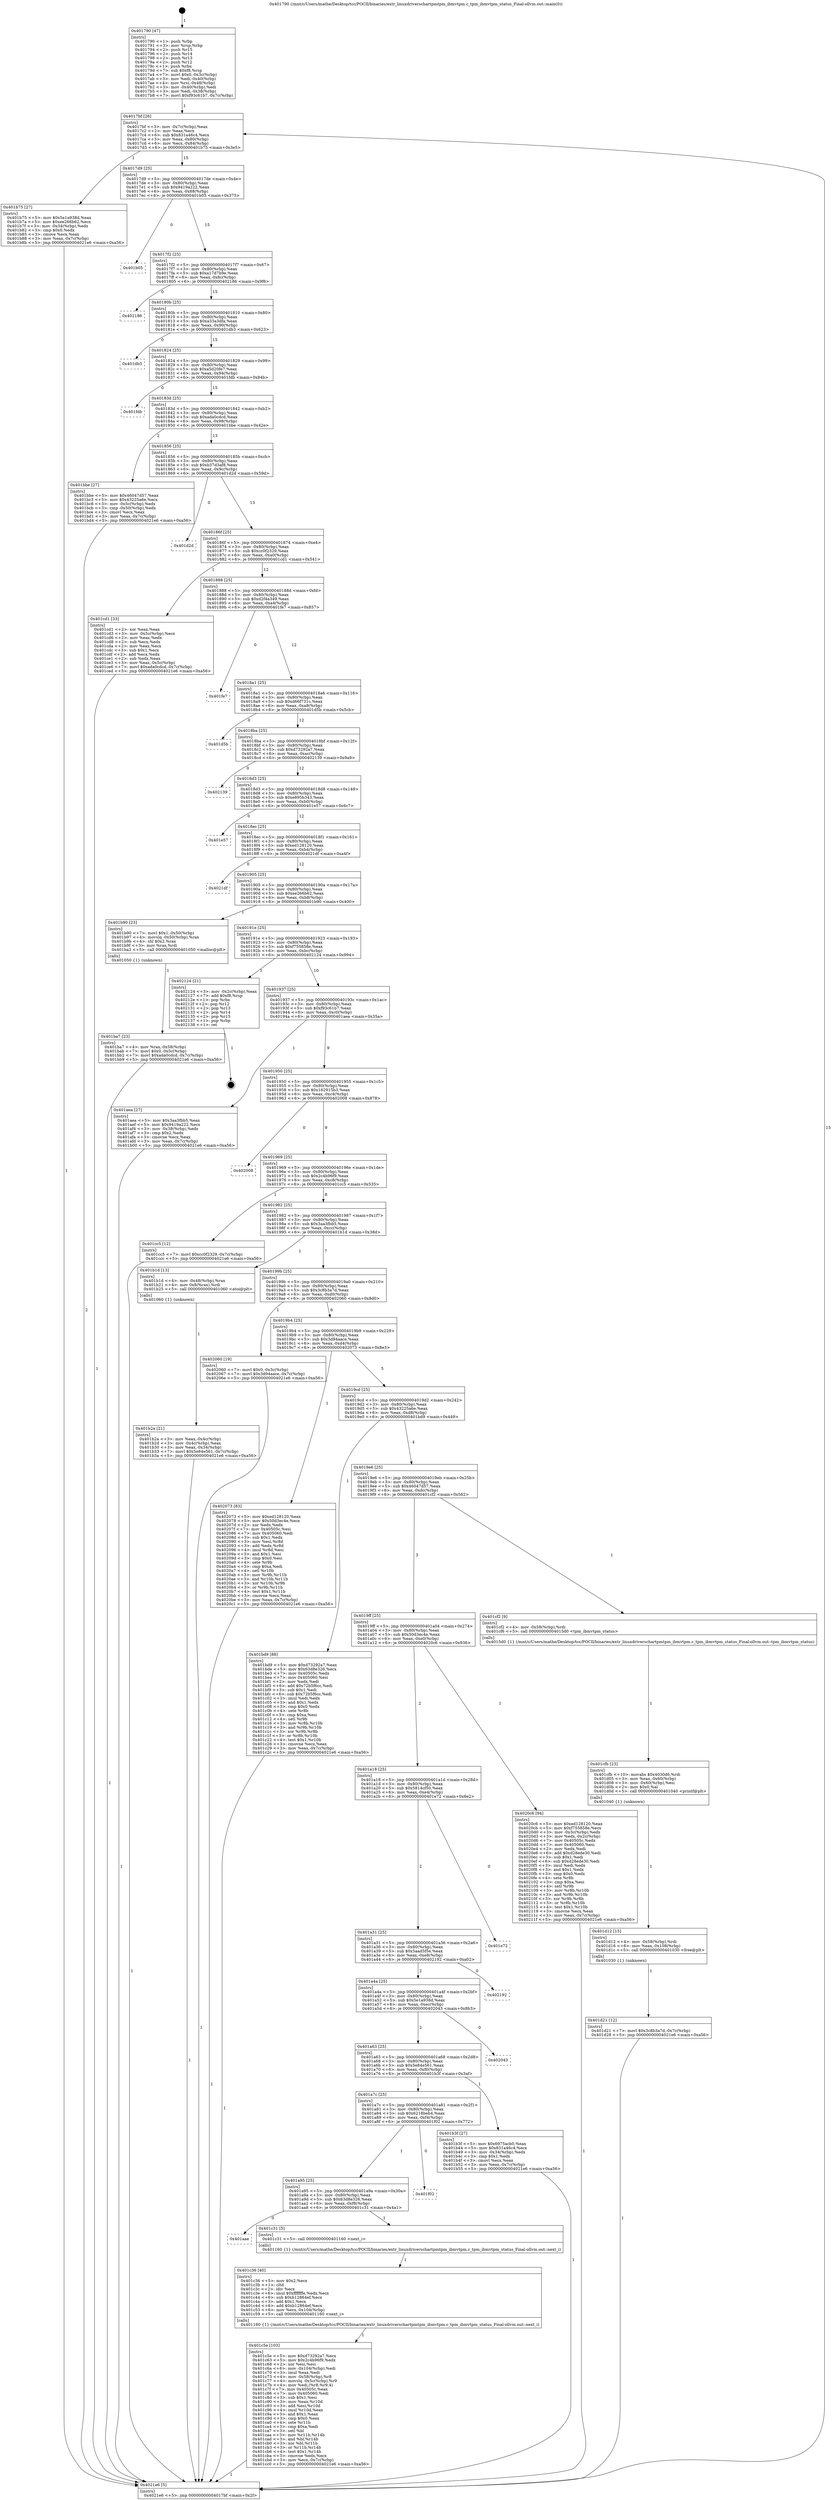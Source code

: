 digraph "0x401790" {
  label = "0x401790 (/mnt/c/Users/mathe/Desktop/tcc/POCII/binaries/extr_linuxdriverschartpmtpm_ibmvtpm.c_tpm_ibmvtpm_status_Final-ollvm.out::main(0))"
  labelloc = "t"
  node[shape=record]

  Entry [label="",width=0.3,height=0.3,shape=circle,fillcolor=black,style=filled]
  "0x4017bf" [label="{
     0x4017bf [26]\l
     | [instrs]\l
     &nbsp;&nbsp;0x4017bf \<+3\>: mov -0x7c(%rbp),%eax\l
     &nbsp;&nbsp;0x4017c2 \<+2\>: mov %eax,%ecx\l
     &nbsp;&nbsp;0x4017c4 \<+6\>: sub $0x831a46c4,%ecx\l
     &nbsp;&nbsp;0x4017ca \<+3\>: mov %eax,-0x80(%rbp)\l
     &nbsp;&nbsp;0x4017cd \<+6\>: mov %ecx,-0x84(%rbp)\l
     &nbsp;&nbsp;0x4017d3 \<+6\>: je 0000000000401b75 \<main+0x3e5\>\l
  }"]
  "0x401b75" [label="{
     0x401b75 [27]\l
     | [instrs]\l
     &nbsp;&nbsp;0x401b75 \<+5\>: mov $0x5e1a938d,%eax\l
     &nbsp;&nbsp;0x401b7a \<+5\>: mov $0xee266b62,%ecx\l
     &nbsp;&nbsp;0x401b7f \<+3\>: mov -0x34(%rbp),%edx\l
     &nbsp;&nbsp;0x401b82 \<+3\>: cmp $0x0,%edx\l
     &nbsp;&nbsp;0x401b85 \<+3\>: cmove %ecx,%eax\l
     &nbsp;&nbsp;0x401b88 \<+3\>: mov %eax,-0x7c(%rbp)\l
     &nbsp;&nbsp;0x401b8b \<+5\>: jmp 00000000004021e6 \<main+0xa56\>\l
  }"]
  "0x4017d9" [label="{
     0x4017d9 [25]\l
     | [instrs]\l
     &nbsp;&nbsp;0x4017d9 \<+5\>: jmp 00000000004017de \<main+0x4e\>\l
     &nbsp;&nbsp;0x4017de \<+3\>: mov -0x80(%rbp),%eax\l
     &nbsp;&nbsp;0x4017e1 \<+5\>: sub $0x9419a222,%eax\l
     &nbsp;&nbsp;0x4017e6 \<+6\>: mov %eax,-0x88(%rbp)\l
     &nbsp;&nbsp;0x4017ec \<+6\>: je 0000000000401b05 \<main+0x375\>\l
  }"]
  Exit [label="",width=0.3,height=0.3,shape=circle,fillcolor=black,style=filled,peripheries=2]
  "0x401b05" [label="{
     0x401b05\l
  }", style=dashed]
  "0x4017f2" [label="{
     0x4017f2 [25]\l
     | [instrs]\l
     &nbsp;&nbsp;0x4017f2 \<+5\>: jmp 00000000004017f7 \<main+0x67\>\l
     &nbsp;&nbsp;0x4017f7 \<+3\>: mov -0x80(%rbp),%eax\l
     &nbsp;&nbsp;0x4017fa \<+5\>: sub $0xa17d7b9e,%eax\l
     &nbsp;&nbsp;0x4017ff \<+6\>: mov %eax,-0x8c(%rbp)\l
     &nbsp;&nbsp;0x401805 \<+6\>: je 0000000000402186 \<main+0x9f6\>\l
  }"]
  "0x401d21" [label="{
     0x401d21 [12]\l
     | [instrs]\l
     &nbsp;&nbsp;0x401d21 \<+7\>: movl $0x3c8b3a7d,-0x7c(%rbp)\l
     &nbsp;&nbsp;0x401d28 \<+5\>: jmp 00000000004021e6 \<main+0xa56\>\l
  }"]
  "0x402186" [label="{
     0x402186\l
  }", style=dashed]
  "0x40180b" [label="{
     0x40180b [25]\l
     | [instrs]\l
     &nbsp;&nbsp;0x40180b \<+5\>: jmp 0000000000401810 \<main+0x80\>\l
     &nbsp;&nbsp;0x401810 \<+3\>: mov -0x80(%rbp),%eax\l
     &nbsp;&nbsp;0x401813 \<+5\>: sub $0xa33a3dfa,%eax\l
     &nbsp;&nbsp;0x401818 \<+6\>: mov %eax,-0x90(%rbp)\l
     &nbsp;&nbsp;0x40181e \<+6\>: je 0000000000401db3 \<main+0x623\>\l
  }"]
  "0x401d12" [label="{
     0x401d12 [15]\l
     | [instrs]\l
     &nbsp;&nbsp;0x401d12 \<+4\>: mov -0x58(%rbp),%rdi\l
     &nbsp;&nbsp;0x401d16 \<+6\>: mov %eax,-0x108(%rbp)\l
     &nbsp;&nbsp;0x401d1c \<+5\>: call 0000000000401030 \<free@plt\>\l
     | [calls]\l
     &nbsp;&nbsp;0x401030 \{1\} (unknown)\l
  }"]
  "0x401db3" [label="{
     0x401db3\l
  }", style=dashed]
  "0x401824" [label="{
     0x401824 [25]\l
     | [instrs]\l
     &nbsp;&nbsp;0x401824 \<+5\>: jmp 0000000000401829 \<main+0x99\>\l
     &nbsp;&nbsp;0x401829 \<+3\>: mov -0x80(%rbp),%eax\l
     &nbsp;&nbsp;0x40182c \<+5\>: sub $0xa5d20fe7,%eax\l
     &nbsp;&nbsp;0x401831 \<+6\>: mov %eax,-0x94(%rbp)\l
     &nbsp;&nbsp;0x401837 \<+6\>: je 0000000000401fdb \<main+0x84b\>\l
  }"]
  "0x401cfb" [label="{
     0x401cfb [23]\l
     | [instrs]\l
     &nbsp;&nbsp;0x401cfb \<+10\>: movabs $0x4030d6,%rdi\l
     &nbsp;&nbsp;0x401d05 \<+3\>: mov %eax,-0x60(%rbp)\l
     &nbsp;&nbsp;0x401d08 \<+3\>: mov -0x60(%rbp),%esi\l
     &nbsp;&nbsp;0x401d0b \<+2\>: mov $0x0,%al\l
     &nbsp;&nbsp;0x401d0d \<+5\>: call 0000000000401040 \<printf@plt\>\l
     | [calls]\l
     &nbsp;&nbsp;0x401040 \{1\} (unknown)\l
  }"]
  "0x401fdb" [label="{
     0x401fdb\l
  }", style=dashed]
  "0x40183d" [label="{
     0x40183d [25]\l
     | [instrs]\l
     &nbsp;&nbsp;0x40183d \<+5\>: jmp 0000000000401842 \<main+0xb2\>\l
     &nbsp;&nbsp;0x401842 \<+3\>: mov -0x80(%rbp),%eax\l
     &nbsp;&nbsp;0x401845 \<+5\>: sub $0xada0cdcd,%eax\l
     &nbsp;&nbsp;0x40184a \<+6\>: mov %eax,-0x98(%rbp)\l
     &nbsp;&nbsp;0x401850 \<+6\>: je 0000000000401bbe \<main+0x42e\>\l
  }"]
  "0x401c5e" [label="{
     0x401c5e [103]\l
     | [instrs]\l
     &nbsp;&nbsp;0x401c5e \<+5\>: mov $0xd73292a7,%ecx\l
     &nbsp;&nbsp;0x401c63 \<+5\>: mov $0x2c4b96f9,%edx\l
     &nbsp;&nbsp;0x401c68 \<+2\>: xor %esi,%esi\l
     &nbsp;&nbsp;0x401c6a \<+6\>: mov -0x104(%rbp),%edi\l
     &nbsp;&nbsp;0x401c70 \<+3\>: imul %eax,%edi\l
     &nbsp;&nbsp;0x401c73 \<+4\>: mov -0x58(%rbp),%r8\l
     &nbsp;&nbsp;0x401c77 \<+4\>: movslq -0x5c(%rbp),%r9\l
     &nbsp;&nbsp;0x401c7b \<+4\>: mov %edi,(%r8,%r9,4)\l
     &nbsp;&nbsp;0x401c7f \<+7\>: mov 0x40505c,%eax\l
     &nbsp;&nbsp;0x401c86 \<+7\>: mov 0x405060,%edi\l
     &nbsp;&nbsp;0x401c8d \<+3\>: sub $0x1,%esi\l
     &nbsp;&nbsp;0x401c90 \<+3\>: mov %eax,%r10d\l
     &nbsp;&nbsp;0x401c93 \<+3\>: add %esi,%r10d\l
     &nbsp;&nbsp;0x401c96 \<+4\>: imul %r10d,%eax\l
     &nbsp;&nbsp;0x401c9a \<+3\>: and $0x1,%eax\l
     &nbsp;&nbsp;0x401c9d \<+3\>: cmp $0x0,%eax\l
     &nbsp;&nbsp;0x401ca0 \<+4\>: sete %r11b\l
     &nbsp;&nbsp;0x401ca4 \<+3\>: cmp $0xa,%edi\l
     &nbsp;&nbsp;0x401ca7 \<+3\>: setl %bl\l
     &nbsp;&nbsp;0x401caa \<+3\>: mov %r11b,%r14b\l
     &nbsp;&nbsp;0x401cad \<+3\>: and %bl,%r14b\l
     &nbsp;&nbsp;0x401cb0 \<+3\>: xor %bl,%r11b\l
     &nbsp;&nbsp;0x401cb3 \<+3\>: or %r11b,%r14b\l
     &nbsp;&nbsp;0x401cb6 \<+4\>: test $0x1,%r14b\l
     &nbsp;&nbsp;0x401cba \<+3\>: cmovne %edx,%ecx\l
     &nbsp;&nbsp;0x401cbd \<+3\>: mov %ecx,-0x7c(%rbp)\l
     &nbsp;&nbsp;0x401cc0 \<+5\>: jmp 00000000004021e6 \<main+0xa56\>\l
  }"]
  "0x401bbe" [label="{
     0x401bbe [27]\l
     | [instrs]\l
     &nbsp;&nbsp;0x401bbe \<+5\>: mov $0x46047d57,%eax\l
     &nbsp;&nbsp;0x401bc3 \<+5\>: mov $0x43225a6e,%ecx\l
     &nbsp;&nbsp;0x401bc8 \<+3\>: mov -0x5c(%rbp),%edx\l
     &nbsp;&nbsp;0x401bcb \<+3\>: cmp -0x50(%rbp),%edx\l
     &nbsp;&nbsp;0x401bce \<+3\>: cmovl %ecx,%eax\l
     &nbsp;&nbsp;0x401bd1 \<+3\>: mov %eax,-0x7c(%rbp)\l
     &nbsp;&nbsp;0x401bd4 \<+5\>: jmp 00000000004021e6 \<main+0xa56\>\l
  }"]
  "0x401856" [label="{
     0x401856 [25]\l
     | [instrs]\l
     &nbsp;&nbsp;0x401856 \<+5\>: jmp 000000000040185b \<main+0xcb\>\l
     &nbsp;&nbsp;0x40185b \<+3\>: mov -0x80(%rbp),%eax\l
     &nbsp;&nbsp;0x40185e \<+5\>: sub $0xb37d3af8,%eax\l
     &nbsp;&nbsp;0x401863 \<+6\>: mov %eax,-0x9c(%rbp)\l
     &nbsp;&nbsp;0x401869 \<+6\>: je 0000000000401d2d \<main+0x59d\>\l
  }"]
  "0x401c36" [label="{
     0x401c36 [40]\l
     | [instrs]\l
     &nbsp;&nbsp;0x401c36 \<+5\>: mov $0x2,%ecx\l
     &nbsp;&nbsp;0x401c3b \<+1\>: cltd\l
     &nbsp;&nbsp;0x401c3c \<+2\>: idiv %ecx\l
     &nbsp;&nbsp;0x401c3e \<+6\>: imul $0xfffffffe,%edx,%ecx\l
     &nbsp;&nbsp;0x401c44 \<+6\>: sub $0xb12864ef,%ecx\l
     &nbsp;&nbsp;0x401c4a \<+3\>: add $0x1,%ecx\l
     &nbsp;&nbsp;0x401c4d \<+6\>: add $0xb12864ef,%ecx\l
     &nbsp;&nbsp;0x401c53 \<+6\>: mov %ecx,-0x104(%rbp)\l
     &nbsp;&nbsp;0x401c59 \<+5\>: call 0000000000401160 \<next_i\>\l
     | [calls]\l
     &nbsp;&nbsp;0x401160 \{1\} (/mnt/c/Users/mathe/Desktop/tcc/POCII/binaries/extr_linuxdriverschartpmtpm_ibmvtpm.c_tpm_ibmvtpm_status_Final-ollvm.out::next_i)\l
  }"]
  "0x401d2d" [label="{
     0x401d2d\l
  }", style=dashed]
  "0x40186f" [label="{
     0x40186f [25]\l
     | [instrs]\l
     &nbsp;&nbsp;0x40186f \<+5\>: jmp 0000000000401874 \<main+0xe4\>\l
     &nbsp;&nbsp;0x401874 \<+3\>: mov -0x80(%rbp),%eax\l
     &nbsp;&nbsp;0x401877 \<+5\>: sub $0xcc0f2329,%eax\l
     &nbsp;&nbsp;0x40187c \<+6\>: mov %eax,-0xa0(%rbp)\l
     &nbsp;&nbsp;0x401882 \<+6\>: je 0000000000401cd1 \<main+0x541\>\l
  }"]
  "0x401aae" [label="{
     0x401aae\l
  }", style=dashed]
  "0x401cd1" [label="{
     0x401cd1 [33]\l
     | [instrs]\l
     &nbsp;&nbsp;0x401cd1 \<+2\>: xor %eax,%eax\l
     &nbsp;&nbsp;0x401cd3 \<+3\>: mov -0x5c(%rbp),%ecx\l
     &nbsp;&nbsp;0x401cd6 \<+2\>: mov %eax,%edx\l
     &nbsp;&nbsp;0x401cd8 \<+2\>: sub %ecx,%edx\l
     &nbsp;&nbsp;0x401cda \<+2\>: mov %eax,%ecx\l
     &nbsp;&nbsp;0x401cdc \<+3\>: sub $0x1,%ecx\l
     &nbsp;&nbsp;0x401cdf \<+2\>: add %ecx,%edx\l
     &nbsp;&nbsp;0x401ce1 \<+2\>: sub %edx,%eax\l
     &nbsp;&nbsp;0x401ce3 \<+3\>: mov %eax,-0x5c(%rbp)\l
     &nbsp;&nbsp;0x401ce6 \<+7\>: movl $0xada0cdcd,-0x7c(%rbp)\l
     &nbsp;&nbsp;0x401ced \<+5\>: jmp 00000000004021e6 \<main+0xa56\>\l
  }"]
  "0x401888" [label="{
     0x401888 [25]\l
     | [instrs]\l
     &nbsp;&nbsp;0x401888 \<+5\>: jmp 000000000040188d \<main+0xfd\>\l
     &nbsp;&nbsp;0x40188d \<+3\>: mov -0x80(%rbp),%eax\l
     &nbsp;&nbsp;0x401890 \<+5\>: sub $0xd2f4a349,%eax\l
     &nbsp;&nbsp;0x401895 \<+6\>: mov %eax,-0xa4(%rbp)\l
     &nbsp;&nbsp;0x40189b \<+6\>: je 0000000000401fe7 \<main+0x857\>\l
  }"]
  "0x401c31" [label="{
     0x401c31 [5]\l
     | [instrs]\l
     &nbsp;&nbsp;0x401c31 \<+5\>: call 0000000000401160 \<next_i\>\l
     | [calls]\l
     &nbsp;&nbsp;0x401160 \{1\} (/mnt/c/Users/mathe/Desktop/tcc/POCII/binaries/extr_linuxdriverschartpmtpm_ibmvtpm.c_tpm_ibmvtpm_status_Final-ollvm.out::next_i)\l
  }"]
  "0x401fe7" [label="{
     0x401fe7\l
  }", style=dashed]
  "0x4018a1" [label="{
     0x4018a1 [25]\l
     | [instrs]\l
     &nbsp;&nbsp;0x4018a1 \<+5\>: jmp 00000000004018a6 \<main+0x116\>\l
     &nbsp;&nbsp;0x4018a6 \<+3\>: mov -0x80(%rbp),%eax\l
     &nbsp;&nbsp;0x4018a9 \<+5\>: sub $0xd66f731c,%eax\l
     &nbsp;&nbsp;0x4018ae \<+6\>: mov %eax,-0xa8(%rbp)\l
     &nbsp;&nbsp;0x4018b4 \<+6\>: je 0000000000401d5b \<main+0x5cb\>\l
  }"]
  "0x401a95" [label="{
     0x401a95 [25]\l
     | [instrs]\l
     &nbsp;&nbsp;0x401a95 \<+5\>: jmp 0000000000401a9a \<main+0x30a\>\l
     &nbsp;&nbsp;0x401a9a \<+3\>: mov -0x80(%rbp),%eax\l
     &nbsp;&nbsp;0x401a9d \<+5\>: sub $0x63d8e326,%eax\l
     &nbsp;&nbsp;0x401aa2 \<+6\>: mov %eax,-0xf8(%rbp)\l
     &nbsp;&nbsp;0x401aa8 \<+6\>: je 0000000000401c31 \<main+0x4a1\>\l
  }"]
  "0x401d5b" [label="{
     0x401d5b\l
  }", style=dashed]
  "0x4018ba" [label="{
     0x4018ba [25]\l
     | [instrs]\l
     &nbsp;&nbsp;0x4018ba \<+5\>: jmp 00000000004018bf \<main+0x12f\>\l
     &nbsp;&nbsp;0x4018bf \<+3\>: mov -0x80(%rbp),%eax\l
     &nbsp;&nbsp;0x4018c2 \<+5\>: sub $0xd73292a7,%eax\l
     &nbsp;&nbsp;0x4018c7 \<+6\>: mov %eax,-0xac(%rbp)\l
     &nbsp;&nbsp;0x4018cd \<+6\>: je 0000000000402139 \<main+0x9a9\>\l
  }"]
  "0x401f02" [label="{
     0x401f02\l
  }", style=dashed]
  "0x402139" [label="{
     0x402139\l
  }", style=dashed]
  "0x4018d3" [label="{
     0x4018d3 [25]\l
     | [instrs]\l
     &nbsp;&nbsp;0x4018d3 \<+5\>: jmp 00000000004018d8 \<main+0x148\>\l
     &nbsp;&nbsp;0x4018d8 \<+3\>: mov -0x80(%rbp),%eax\l
     &nbsp;&nbsp;0x4018db \<+5\>: sub $0xe895b343,%eax\l
     &nbsp;&nbsp;0x4018e0 \<+6\>: mov %eax,-0xb0(%rbp)\l
     &nbsp;&nbsp;0x4018e6 \<+6\>: je 0000000000401e57 \<main+0x6c7\>\l
  }"]
  "0x401ba7" [label="{
     0x401ba7 [23]\l
     | [instrs]\l
     &nbsp;&nbsp;0x401ba7 \<+4\>: mov %rax,-0x58(%rbp)\l
     &nbsp;&nbsp;0x401bab \<+7\>: movl $0x0,-0x5c(%rbp)\l
     &nbsp;&nbsp;0x401bb2 \<+7\>: movl $0xada0cdcd,-0x7c(%rbp)\l
     &nbsp;&nbsp;0x401bb9 \<+5\>: jmp 00000000004021e6 \<main+0xa56\>\l
  }"]
  "0x401e57" [label="{
     0x401e57\l
  }", style=dashed]
  "0x4018ec" [label="{
     0x4018ec [25]\l
     | [instrs]\l
     &nbsp;&nbsp;0x4018ec \<+5\>: jmp 00000000004018f1 \<main+0x161\>\l
     &nbsp;&nbsp;0x4018f1 \<+3\>: mov -0x80(%rbp),%eax\l
     &nbsp;&nbsp;0x4018f4 \<+5\>: sub $0xed128120,%eax\l
     &nbsp;&nbsp;0x4018f9 \<+6\>: mov %eax,-0xb4(%rbp)\l
     &nbsp;&nbsp;0x4018ff \<+6\>: je 00000000004021df \<main+0xa4f\>\l
  }"]
  "0x401a7c" [label="{
     0x401a7c [25]\l
     | [instrs]\l
     &nbsp;&nbsp;0x401a7c \<+5\>: jmp 0000000000401a81 \<main+0x2f1\>\l
     &nbsp;&nbsp;0x401a81 \<+3\>: mov -0x80(%rbp),%eax\l
     &nbsp;&nbsp;0x401a84 \<+5\>: sub $0x6218beb4,%eax\l
     &nbsp;&nbsp;0x401a89 \<+6\>: mov %eax,-0xf4(%rbp)\l
     &nbsp;&nbsp;0x401a8f \<+6\>: je 0000000000401f02 \<main+0x772\>\l
  }"]
  "0x4021df" [label="{
     0x4021df\l
  }", style=dashed]
  "0x401905" [label="{
     0x401905 [25]\l
     | [instrs]\l
     &nbsp;&nbsp;0x401905 \<+5\>: jmp 000000000040190a \<main+0x17a\>\l
     &nbsp;&nbsp;0x40190a \<+3\>: mov -0x80(%rbp),%eax\l
     &nbsp;&nbsp;0x40190d \<+5\>: sub $0xee266b62,%eax\l
     &nbsp;&nbsp;0x401912 \<+6\>: mov %eax,-0xb8(%rbp)\l
     &nbsp;&nbsp;0x401918 \<+6\>: je 0000000000401b90 \<main+0x400\>\l
  }"]
  "0x401b3f" [label="{
     0x401b3f [27]\l
     | [instrs]\l
     &nbsp;&nbsp;0x401b3f \<+5\>: mov $0x6975acb0,%eax\l
     &nbsp;&nbsp;0x401b44 \<+5\>: mov $0x831a46c4,%ecx\l
     &nbsp;&nbsp;0x401b49 \<+3\>: mov -0x34(%rbp),%edx\l
     &nbsp;&nbsp;0x401b4c \<+3\>: cmp $0x1,%edx\l
     &nbsp;&nbsp;0x401b4f \<+3\>: cmovl %ecx,%eax\l
     &nbsp;&nbsp;0x401b52 \<+3\>: mov %eax,-0x7c(%rbp)\l
     &nbsp;&nbsp;0x401b55 \<+5\>: jmp 00000000004021e6 \<main+0xa56\>\l
  }"]
  "0x401b90" [label="{
     0x401b90 [23]\l
     | [instrs]\l
     &nbsp;&nbsp;0x401b90 \<+7\>: movl $0x1,-0x50(%rbp)\l
     &nbsp;&nbsp;0x401b97 \<+4\>: movslq -0x50(%rbp),%rax\l
     &nbsp;&nbsp;0x401b9b \<+4\>: shl $0x2,%rax\l
     &nbsp;&nbsp;0x401b9f \<+3\>: mov %rax,%rdi\l
     &nbsp;&nbsp;0x401ba2 \<+5\>: call 0000000000401050 \<malloc@plt\>\l
     | [calls]\l
     &nbsp;&nbsp;0x401050 \{1\} (unknown)\l
  }"]
  "0x40191e" [label="{
     0x40191e [25]\l
     | [instrs]\l
     &nbsp;&nbsp;0x40191e \<+5\>: jmp 0000000000401923 \<main+0x193\>\l
     &nbsp;&nbsp;0x401923 \<+3\>: mov -0x80(%rbp),%eax\l
     &nbsp;&nbsp;0x401926 \<+5\>: sub $0xf755858e,%eax\l
     &nbsp;&nbsp;0x40192b \<+6\>: mov %eax,-0xbc(%rbp)\l
     &nbsp;&nbsp;0x401931 \<+6\>: je 0000000000402124 \<main+0x994\>\l
  }"]
  "0x401a63" [label="{
     0x401a63 [25]\l
     | [instrs]\l
     &nbsp;&nbsp;0x401a63 \<+5\>: jmp 0000000000401a68 \<main+0x2d8\>\l
     &nbsp;&nbsp;0x401a68 \<+3\>: mov -0x80(%rbp),%eax\l
     &nbsp;&nbsp;0x401a6b \<+5\>: sub $0x5e84e561,%eax\l
     &nbsp;&nbsp;0x401a70 \<+6\>: mov %eax,-0xf0(%rbp)\l
     &nbsp;&nbsp;0x401a76 \<+6\>: je 0000000000401b3f \<main+0x3af\>\l
  }"]
  "0x402124" [label="{
     0x402124 [21]\l
     | [instrs]\l
     &nbsp;&nbsp;0x402124 \<+3\>: mov -0x2c(%rbp),%eax\l
     &nbsp;&nbsp;0x402127 \<+7\>: add $0xf8,%rsp\l
     &nbsp;&nbsp;0x40212e \<+1\>: pop %rbx\l
     &nbsp;&nbsp;0x40212f \<+2\>: pop %r12\l
     &nbsp;&nbsp;0x402131 \<+2\>: pop %r13\l
     &nbsp;&nbsp;0x402133 \<+2\>: pop %r14\l
     &nbsp;&nbsp;0x402135 \<+2\>: pop %r15\l
     &nbsp;&nbsp;0x402137 \<+1\>: pop %rbp\l
     &nbsp;&nbsp;0x402138 \<+1\>: ret\l
  }"]
  "0x401937" [label="{
     0x401937 [25]\l
     | [instrs]\l
     &nbsp;&nbsp;0x401937 \<+5\>: jmp 000000000040193c \<main+0x1ac\>\l
     &nbsp;&nbsp;0x40193c \<+3\>: mov -0x80(%rbp),%eax\l
     &nbsp;&nbsp;0x40193f \<+5\>: sub $0xf93c61b7,%eax\l
     &nbsp;&nbsp;0x401944 \<+6\>: mov %eax,-0xc0(%rbp)\l
     &nbsp;&nbsp;0x40194a \<+6\>: je 0000000000401aea \<main+0x35a\>\l
  }"]
  "0x402043" [label="{
     0x402043\l
  }", style=dashed]
  "0x401aea" [label="{
     0x401aea [27]\l
     | [instrs]\l
     &nbsp;&nbsp;0x401aea \<+5\>: mov $0x3aa3fbb5,%eax\l
     &nbsp;&nbsp;0x401aef \<+5\>: mov $0x9419a222,%ecx\l
     &nbsp;&nbsp;0x401af4 \<+3\>: mov -0x38(%rbp),%edx\l
     &nbsp;&nbsp;0x401af7 \<+3\>: cmp $0x2,%edx\l
     &nbsp;&nbsp;0x401afa \<+3\>: cmovne %ecx,%eax\l
     &nbsp;&nbsp;0x401afd \<+3\>: mov %eax,-0x7c(%rbp)\l
     &nbsp;&nbsp;0x401b00 \<+5\>: jmp 00000000004021e6 \<main+0xa56\>\l
  }"]
  "0x401950" [label="{
     0x401950 [25]\l
     | [instrs]\l
     &nbsp;&nbsp;0x401950 \<+5\>: jmp 0000000000401955 \<main+0x1c5\>\l
     &nbsp;&nbsp;0x401955 \<+3\>: mov -0x80(%rbp),%eax\l
     &nbsp;&nbsp;0x401958 \<+5\>: sub $0x162915b3,%eax\l
     &nbsp;&nbsp;0x40195d \<+6\>: mov %eax,-0xc4(%rbp)\l
     &nbsp;&nbsp;0x401963 \<+6\>: je 0000000000402008 \<main+0x878\>\l
  }"]
  "0x4021e6" [label="{
     0x4021e6 [5]\l
     | [instrs]\l
     &nbsp;&nbsp;0x4021e6 \<+5\>: jmp 00000000004017bf \<main+0x2f\>\l
  }"]
  "0x401790" [label="{
     0x401790 [47]\l
     | [instrs]\l
     &nbsp;&nbsp;0x401790 \<+1\>: push %rbp\l
     &nbsp;&nbsp;0x401791 \<+3\>: mov %rsp,%rbp\l
     &nbsp;&nbsp;0x401794 \<+2\>: push %r15\l
     &nbsp;&nbsp;0x401796 \<+2\>: push %r14\l
     &nbsp;&nbsp;0x401798 \<+2\>: push %r13\l
     &nbsp;&nbsp;0x40179a \<+2\>: push %r12\l
     &nbsp;&nbsp;0x40179c \<+1\>: push %rbx\l
     &nbsp;&nbsp;0x40179d \<+7\>: sub $0xf8,%rsp\l
     &nbsp;&nbsp;0x4017a4 \<+7\>: movl $0x0,-0x3c(%rbp)\l
     &nbsp;&nbsp;0x4017ab \<+3\>: mov %edi,-0x40(%rbp)\l
     &nbsp;&nbsp;0x4017ae \<+4\>: mov %rsi,-0x48(%rbp)\l
     &nbsp;&nbsp;0x4017b2 \<+3\>: mov -0x40(%rbp),%edi\l
     &nbsp;&nbsp;0x4017b5 \<+3\>: mov %edi,-0x38(%rbp)\l
     &nbsp;&nbsp;0x4017b8 \<+7\>: movl $0xf93c61b7,-0x7c(%rbp)\l
  }"]
  "0x401a4a" [label="{
     0x401a4a [25]\l
     | [instrs]\l
     &nbsp;&nbsp;0x401a4a \<+5\>: jmp 0000000000401a4f \<main+0x2bf\>\l
     &nbsp;&nbsp;0x401a4f \<+3\>: mov -0x80(%rbp),%eax\l
     &nbsp;&nbsp;0x401a52 \<+5\>: sub $0x5e1a938d,%eax\l
     &nbsp;&nbsp;0x401a57 \<+6\>: mov %eax,-0xec(%rbp)\l
     &nbsp;&nbsp;0x401a5d \<+6\>: je 0000000000402043 \<main+0x8b3\>\l
  }"]
  "0x402008" [label="{
     0x402008\l
  }", style=dashed]
  "0x401969" [label="{
     0x401969 [25]\l
     | [instrs]\l
     &nbsp;&nbsp;0x401969 \<+5\>: jmp 000000000040196e \<main+0x1de\>\l
     &nbsp;&nbsp;0x40196e \<+3\>: mov -0x80(%rbp),%eax\l
     &nbsp;&nbsp;0x401971 \<+5\>: sub $0x2c4b96f9,%eax\l
     &nbsp;&nbsp;0x401976 \<+6\>: mov %eax,-0xc8(%rbp)\l
     &nbsp;&nbsp;0x40197c \<+6\>: je 0000000000401cc5 \<main+0x535\>\l
  }"]
  "0x402192" [label="{
     0x402192\l
  }", style=dashed]
  "0x401cc5" [label="{
     0x401cc5 [12]\l
     | [instrs]\l
     &nbsp;&nbsp;0x401cc5 \<+7\>: movl $0xcc0f2329,-0x7c(%rbp)\l
     &nbsp;&nbsp;0x401ccc \<+5\>: jmp 00000000004021e6 \<main+0xa56\>\l
  }"]
  "0x401982" [label="{
     0x401982 [25]\l
     | [instrs]\l
     &nbsp;&nbsp;0x401982 \<+5\>: jmp 0000000000401987 \<main+0x1f7\>\l
     &nbsp;&nbsp;0x401987 \<+3\>: mov -0x80(%rbp),%eax\l
     &nbsp;&nbsp;0x40198a \<+5\>: sub $0x3aa3fbb5,%eax\l
     &nbsp;&nbsp;0x40198f \<+6\>: mov %eax,-0xcc(%rbp)\l
     &nbsp;&nbsp;0x401995 \<+6\>: je 0000000000401b1d \<main+0x38d\>\l
  }"]
  "0x401a31" [label="{
     0x401a31 [25]\l
     | [instrs]\l
     &nbsp;&nbsp;0x401a31 \<+5\>: jmp 0000000000401a36 \<main+0x2a6\>\l
     &nbsp;&nbsp;0x401a36 \<+3\>: mov -0x80(%rbp),%eax\l
     &nbsp;&nbsp;0x401a39 \<+5\>: sub $0x5aad5f5e,%eax\l
     &nbsp;&nbsp;0x401a3e \<+6\>: mov %eax,-0xe8(%rbp)\l
     &nbsp;&nbsp;0x401a44 \<+6\>: je 0000000000402192 \<main+0xa02\>\l
  }"]
  "0x401b1d" [label="{
     0x401b1d [13]\l
     | [instrs]\l
     &nbsp;&nbsp;0x401b1d \<+4\>: mov -0x48(%rbp),%rax\l
     &nbsp;&nbsp;0x401b21 \<+4\>: mov 0x8(%rax),%rdi\l
     &nbsp;&nbsp;0x401b25 \<+5\>: call 0000000000401060 \<atoi@plt\>\l
     | [calls]\l
     &nbsp;&nbsp;0x401060 \{1\} (unknown)\l
  }"]
  "0x40199b" [label="{
     0x40199b [25]\l
     | [instrs]\l
     &nbsp;&nbsp;0x40199b \<+5\>: jmp 00000000004019a0 \<main+0x210\>\l
     &nbsp;&nbsp;0x4019a0 \<+3\>: mov -0x80(%rbp),%eax\l
     &nbsp;&nbsp;0x4019a3 \<+5\>: sub $0x3c8b3a7d,%eax\l
     &nbsp;&nbsp;0x4019a8 \<+6\>: mov %eax,-0xd0(%rbp)\l
     &nbsp;&nbsp;0x4019ae \<+6\>: je 0000000000402060 \<main+0x8d0\>\l
  }"]
  "0x401b2a" [label="{
     0x401b2a [21]\l
     | [instrs]\l
     &nbsp;&nbsp;0x401b2a \<+3\>: mov %eax,-0x4c(%rbp)\l
     &nbsp;&nbsp;0x401b2d \<+3\>: mov -0x4c(%rbp),%eax\l
     &nbsp;&nbsp;0x401b30 \<+3\>: mov %eax,-0x34(%rbp)\l
     &nbsp;&nbsp;0x401b33 \<+7\>: movl $0x5e84e561,-0x7c(%rbp)\l
     &nbsp;&nbsp;0x401b3a \<+5\>: jmp 00000000004021e6 \<main+0xa56\>\l
  }"]
  "0x401e72" [label="{
     0x401e72\l
  }", style=dashed]
  "0x402060" [label="{
     0x402060 [19]\l
     | [instrs]\l
     &nbsp;&nbsp;0x402060 \<+7\>: movl $0x0,-0x3c(%rbp)\l
     &nbsp;&nbsp;0x402067 \<+7\>: movl $0x3d94aace,-0x7c(%rbp)\l
     &nbsp;&nbsp;0x40206e \<+5\>: jmp 00000000004021e6 \<main+0xa56\>\l
  }"]
  "0x4019b4" [label="{
     0x4019b4 [25]\l
     | [instrs]\l
     &nbsp;&nbsp;0x4019b4 \<+5\>: jmp 00000000004019b9 \<main+0x229\>\l
     &nbsp;&nbsp;0x4019b9 \<+3\>: mov -0x80(%rbp),%eax\l
     &nbsp;&nbsp;0x4019bc \<+5\>: sub $0x3d94aace,%eax\l
     &nbsp;&nbsp;0x4019c1 \<+6\>: mov %eax,-0xd4(%rbp)\l
     &nbsp;&nbsp;0x4019c7 \<+6\>: je 0000000000402073 \<main+0x8e3\>\l
  }"]
  "0x401a18" [label="{
     0x401a18 [25]\l
     | [instrs]\l
     &nbsp;&nbsp;0x401a18 \<+5\>: jmp 0000000000401a1d \<main+0x28d\>\l
     &nbsp;&nbsp;0x401a1d \<+3\>: mov -0x80(%rbp),%eax\l
     &nbsp;&nbsp;0x401a20 \<+5\>: sub $0x5814cf50,%eax\l
     &nbsp;&nbsp;0x401a25 \<+6\>: mov %eax,-0xe4(%rbp)\l
     &nbsp;&nbsp;0x401a2b \<+6\>: je 0000000000401e72 \<main+0x6e2\>\l
  }"]
  "0x402073" [label="{
     0x402073 [83]\l
     | [instrs]\l
     &nbsp;&nbsp;0x402073 \<+5\>: mov $0xed128120,%eax\l
     &nbsp;&nbsp;0x402078 \<+5\>: mov $0x50d3ec4e,%ecx\l
     &nbsp;&nbsp;0x40207d \<+2\>: xor %edx,%edx\l
     &nbsp;&nbsp;0x40207f \<+7\>: mov 0x40505c,%esi\l
     &nbsp;&nbsp;0x402086 \<+7\>: mov 0x405060,%edi\l
     &nbsp;&nbsp;0x40208d \<+3\>: sub $0x1,%edx\l
     &nbsp;&nbsp;0x402090 \<+3\>: mov %esi,%r8d\l
     &nbsp;&nbsp;0x402093 \<+3\>: add %edx,%r8d\l
     &nbsp;&nbsp;0x402096 \<+4\>: imul %r8d,%esi\l
     &nbsp;&nbsp;0x40209a \<+3\>: and $0x1,%esi\l
     &nbsp;&nbsp;0x40209d \<+3\>: cmp $0x0,%esi\l
     &nbsp;&nbsp;0x4020a0 \<+4\>: sete %r9b\l
     &nbsp;&nbsp;0x4020a4 \<+3\>: cmp $0xa,%edi\l
     &nbsp;&nbsp;0x4020a7 \<+4\>: setl %r10b\l
     &nbsp;&nbsp;0x4020ab \<+3\>: mov %r9b,%r11b\l
     &nbsp;&nbsp;0x4020ae \<+3\>: and %r10b,%r11b\l
     &nbsp;&nbsp;0x4020b1 \<+3\>: xor %r10b,%r9b\l
     &nbsp;&nbsp;0x4020b4 \<+3\>: or %r9b,%r11b\l
     &nbsp;&nbsp;0x4020b7 \<+4\>: test $0x1,%r11b\l
     &nbsp;&nbsp;0x4020bb \<+3\>: cmovne %ecx,%eax\l
     &nbsp;&nbsp;0x4020be \<+3\>: mov %eax,-0x7c(%rbp)\l
     &nbsp;&nbsp;0x4020c1 \<+5\>: jmp 00000000004021e6 \<main+0xa56\>\l
  }"]
  "0x4019cd" [label="{
     0x4019cd [25]\l
     | [instrs]\l
     &nbsp;&nbsp;0x4019cd \<+5\>: jmp 00000000004019d2 \<main+0x242\>\l
     &nbsp;&nbsp;0x4019d2 \<+3\>: mov -0x80(%rbp),%eax\l
     &nbsp;&nbsp;0x4019d5 \<+5\>: sub $0x43225a6e,%eax\l
     &nbsp;&nbsp;0x4019da \<+6\>: mov %eax,-0xd8(%rbp)\l
     &nbsp;&nbsp;0x4019e0 \<+6\>: je 0000000000401bd9 \<main+0x449\>\l
  }"]
  "0x4020c6" [label="{
     0x4020c6 [94]\l
     | [instrs]\l
     &nbsp;&nbsp;0x4020c6 \<+5\>: mov $0xed128120,%eax\l
     &nbsp;&nbsp;0x4020cb \<+5\>: mov $0xf755858e,%ecx\l
     &nbsp;&nbsp;0x4020d0 \<+3\>: mov -0x3c(%rbp),%edx\l
     &nbsp;&nbsp;0x4020d3 \<+3\>: mov %edx,-0x2c(%rbp)\l
     &nbsp;&nbsp;0x4020d6 \<+7\>: mov 0x40505c,%edx\l
     &nbsp;&nbsp;0x4020dd \<+7\>: mov 0x405060,%esi\l
     &nbsp;&nbsp;0x4020e4 \<+2\>: mov %edx,%edi\l
     &nbsp;&nbsp;0x4020e6 \<+6\>: add $0xd28ede30,%edi\l
     &nbsp;&nbsp;0x4020ec \<+3\>: sub $0x1,%edi\l
     &nbsp;&nbsp;0x4020ef \<+6\>: sub $0xd28ede30,%edi\l
     &nbsp;&nbsp;0x4020f5 \<+3\>: imul %edi,%edx\l
     &nbsp;&nbsp;0x4020f8 \<+3\>: and $0x1,%edx\l
     &nbsp;&nbsp;0x4020fb \<+3\>: cmp $0x0,%edx\l
     &nbsp;&nbsp;0x4020fe \<+4\>: sete %r8b\l
     &nbsp;&nbsp;0x402102 \<+3\>: cmp $0xa,%esi\l
     &nbsp;&nbsp;0x402105 \<+4\>: setl %r9b\l
     &nbsp;&nbsp;0x402109 \<+3\>: mov %r8b,%r10b\l
     &nbsp;&nbsp;0x40210c \<+3\>: and %r9b,%r10b\l
     &nbsp;&nbsp;0x40210f \<+3\>: xor %r9b,%r8b\l
     &nbsp;&nbsp;0x402112 \<+3\>: or %r8b,%r10b\l
     &nbsp;&nbsp;0x402115 \<+4\>: test $0x1,%r10b\l
     &nbsp;&nbsp;0x402119 \<+3\>: cmovne %ecx,%eax\l
     &nbsp;&nbsp;0x40211c \<+3\>: mov %eax,-0x7c(%rbp)\l
     &nbsp;&nbsp;0x40211f \<+5\>: jmp 00000000004021e6 \<main+0xa56\>\l
  }"]
  "0x401bd9" [label="{
     0x401bd9 [88]\l
     | [instrs]\l
     &nbsp;&nbsp;0x401bd9 \<+5\>: mov $0xd73292a7,%eax\l
     &nbsp;&nbsp;0x401bde \<+5\>: mov $0x63d8e326,%ecx\l
     &nbsp;&nbsp;0x401be3 \<+7\>: mov 0x40505c,%edx\l
     &nbsp;&nbsp;0x401bea \<+7\>: mov 0x405060,%esi\l
     &nbsp;&nbsp;0x401bf1 \<+2\>: mov %edx,%edi\l
     &nbsp;&nbsp;0x401bf3 \<+6\>: add $0x72b5f6cc,%edi\l
     &nbsp;&nbsp;0x401bf9 \<+3\>: sub $0x1,%edi\l
     &nbsp;&nbsp;0x401bfc \<+6\>: sub $0x72b5f6cc,%edi\l
     &nbsp;&nbsp;0x401c02 \<+3\>: imul %edi,%edx\l
     &nbsp;&nbsp;0x401c05 \<+3\>: and $0x1,%edx\l
     &nbsp;&nbsp;0x401c08 \<+3\>: cmp $0x0,%edx\l
     &nbsp;&nbsp;0x401c0b \<+4\>: sete %r8b\l
     &nbsp;&nbsp;0x401c0f \<+3\>: cmp $0xa,%esi\l
     &nbsp;&nbsp;0x401c12 \<+4\>: setl %r9b\l
     &nbsp;&nbsp;0x401c16 \<+3\>: mov %r8b,%r10b\l
     &nbsp;&nbsp;0x401c19 \<+3\>: and %r9b,%r10b\l
     &nbsp;&nbsp;0x401c1c \<+3\>: xor %r9b,%r8b\l
     &nbsp;&nbsp;0x401c1f \<+3\>: or %r8b,%r10b\l
     &nbsp;&nbsp;0x401c22 \<+4\>: test $0x1,%r10b\l
     &nbsp;&nbsp;0x401c26 \<+3\>: cmovne %ecx,%eax\l
     &nbsp;&nbsp;0x401c29 \<+3\>: mov %eax,-0x7c(%rbp)\l
     &nbsp;&nbsp;0x401c2c \<+5\>: jmp 00000000004021e6 \<main+0xa56\>\l
  }"]
  "0x4019e6" [label="{
     0x4019e6 [25]\l
     | [instrs]\l
     &nbsp;&nbsp;0x4019e6 \<+5\>: jmp 00000000004019eb \<main+0x25b\>\l
     &nbsp;&nbsp;0x4019eb \<+3\>: mov -0x80(%rbp),%eax\l
     &nbsp;&nbsp;0x4019ee \<+5\>: sub $0x46047d57,%eax\l
     &nbsp;&nbsp;0x4019f3 \<+6\>: mov %eax,-0xdc(%rbp)\l
     &nbsp;&nbsp;0x4019f9 \<+6\>: je 0000000000401cf2 \<main+0x562\>\l
  }"]
  "0x4019ff" [label="{
     0x4019ff [25]\l
     | [instrs]\l
     &nbsp;&nbsp;0x4019ff \<+5\>: jmp 0000000000401a04 \<main+0x274\>\l
     &nbsp;&nbsp;0x401a04 \<+3\>: mov -0x80(%rbp),%eax\l
     &nbsp;&nbsp;0x401a07 \<+5\>: sub $0x50d3ec4e,%eax\l
     &nbsp;&nbsp;0x401a0c \<+6\>: mov %eax,-0xe0(%rbp)\l
     &nbsp;&nbsp;0x401a12 \<+6\>: je 00000000004020c6 \<main+0x936\>\l
  }"]
  "0x401cf2" [label="{
     0x401cf2 [9]\l
     | [instrs]\l
     &nbsp;&nbsp;0x401cf2 \<+4\>: mov -0x58(%rbp),%rdi\l
     &nbsp;&nbsp;0x401cf6 \<+5\>: call 00000000004015d0 \<tpm_ibmvtpm_status\>\l
     | [calls]\l
     &nbsp;&nbsp;0x4015d0 \{1\} (/mnt/c/Users/mathe/Desktop/tcc/POCII/binaries/extr_linuxdriverschartpmtpm_ibmvtpm.c_tpm_ibmvtpm_status_Final-ollvm.out::tpm_ibmvtpm_status)\l
  }"]
  Entry -> "0x401790" [label=" 1"]
  "0x4017bf" -> "0x401b75" [label=" 1"]
  "0x4017bf" -> "0x4017d9" [label=" 15"]
  "0x402124" -> Exit [label=" 1"]
  "0x4017d9" -> "0x401b05" [label=" 0"]
  "0x4017d9" -> "0x4017f2" [label=" 15"]
  "0x4020c6" -> "0x4021e6" [label=" 1"]
  "0x4017f2" -> "0x402186" [label=" 0"]
  "0x4017f2" -> "0x40180b" [label=" 15"]
  "0x402073" -> "0x4021e6" [label=" 1"]
  "0x40180b" -> "0x401db3" [label=" 0"]
  "0x40180b" -> "0x401824" [label=" 15"]
  "0x402060" -> "0x4021e6" [label=" 1"]
  "0x401824" -> "0x401fdb" [label=" 0"]
  "0x401824" -> "0x40183d" [label=" 15"]
  "0x401d21" -> "0x4021e6" [label=" 1"]
  "0x40183d" -> "0x401bbe" [label=" 2"]
  "0x40183d" -> "0x401856" [label=" 13"]
  "0x401d12" -> "0x401d21" [label=" 1"]
  "0x401856" -> "0x401d2d" [label=" 0"]
  "0x401856" -> "0x40186f" [label=" 13"]
  "0x401cfb" -> "0x401d12" [label=" 1"]
  "0x40186f" -> "0x401cd1" [label=" 1"]
  "0x40186f" -> "0x401888" [label=" 12"]
  "0x401cf2" -> "0x401cfb" [label=" 1"]
  "0x401888" -> "0x401fe7" [label=" 0"]
  "0x401888" -> "0x4018a1" [label=" 12"]
  "0x401cd1" -> "0x4021e6" [label=" 1"]
  "0x4018a1" -> "0x401d5b" [label=" 0"]
  "0x4018a1" -> "0x4018ba" [label=" 12"]
  "0x401c5e" -> "0x4021e6" [label=" 1"]
  "0x4018ba" -> "0x402139" [label=" 0"]
  "0x4018ba" -> "0x4018d3" [label=" 12"]
  "0x401c36" -> "0x401c5e" [label=" 1"]
  "0x4018d3" -> "0x401e57" [label=" 0"]
  "0x4018d3" -> "0x4018ec" [label=" 12"]
  "0x401a95" -> "0x401aae" [label=" 0"]
  "0x4018ec" -> "0x4021df" [label=" 0"]
  "0x4018ec" -> "0x401905" [label=" 12"]
  "0x401a95" -> "0x401c31" [label=" 1"]
  "0x401905" -> "0x401b90" [label=" 1"]
  "0x401905" -> "0x40191e" [label=" 11"]
  "0x401cc5" -> "0x4021e6" [label=" 1"]
  "0x40191e" -> "0x402124" [label=" 1"]
  "0x40191e" -> "0x401937" [label=" 10"]
  "0x401a7c" -> "0x401f02" [label=" 0"]
  "0x401937" -> "0x401aea" [label=" 1"]
  "0x401937" -> "0x401950" [label=" 9"]
  "0x401aea" -> "0x4021e6" [label=" 1"]
  "0x401790" -> "0x4017bf" [label=" 1"]
  "0x4021e6" -> "0x4017bf" [label=" 15"]
  "0x401c31" -> "0x401c36" [label=" 1"]
  "0x401950" -> "0x402008" [label=" 0"]
  "0x401950" -> "0x401969" [label=" 9"]
  "0x401bbe" -> "0x4021e6" [label=" 2"]
  "0x401969" -> "0x401cc5" [label=" 1"]
  "0x401969" -> "0x401982" [label=" 8"]
  "0x401ba7" -> "0x4021e6" [label=" 1"]
  "0x401982" -> "0x401b1d" [label=" 1"]
  "0x401982" -> "0x40199b" [label=" 7"]
  "0x401b1d" -> "0x401b2a" [label=" 1"]
  "0x401b2a" -> "0x4021e6" [label=" 1"]
  "0x401b75" -> "0x4021e6" [label=" 1"]
  "0x40199b" -> "0x402060" [label=" 1"]
  "0x40199b" -> "0x4019b4" [label=" 6"]
  "0x401b3f" -> "0x4021e6" [label=" 1"]
  "0x4019b4" -> "0x402073" [label=" 1"]
  "0x4019b4" -> "0x4019cd" [label=" 5"]
  "0x401a63" -> "0x401b3f" [label=" 1"]
  "0x4019cd" -> "0x401bd9" [label=" 1"]
  "0x4019cd" -> "0x4019e6" [label=" 4"]
  "0x401a7c" -> "0x401a95" [label=" 1"]
  "0x4019e6" -> "0x401cf2" [label=" 1"]
  "0x4019e6" -> "0x4019ff" [label=" 3"]
  "0x401a4a" -> "0x401a63" [label=" 2"]
  "0x4019ff" -> "0x4020c6" [label=" 1"]
  "0x4019ff" -> "0x401a18" [label=" 2"]
  "0x401a63" -> "0x401a7c" [label=" 1"]
  "0x401a18" -> "0x401e72" [label=" 0"]
  "0x401a18" -> "0x401a31" [label=" 2"]
  "0x401b90" -> "0x401ba7" [label=" 1"]
  "0x401a31" -> "0x402192" [label=" 0"]
  "0x401a31" -> "0x401a4a" [label=" 2"]
  "0x401bd9" -> "0x4021e6" [label=" 1"]
  "0x401a4a" -> "0x402043" [label=" 0"]
}
